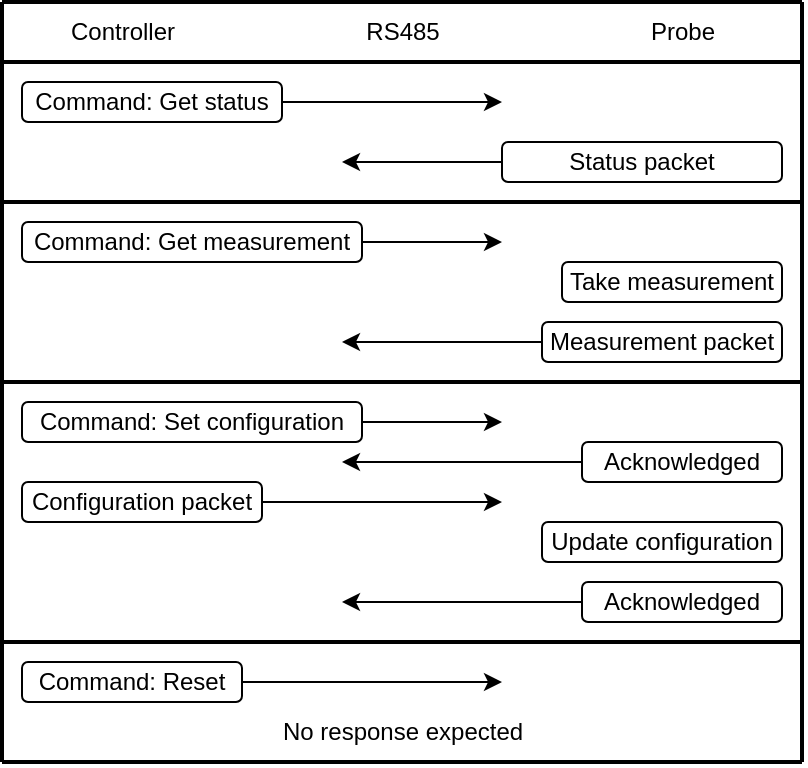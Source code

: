 <mxfile version="24.8.1">
  <diagram name="Page-1" id="bbfyLehr70U1h6D2Xa1k">
    <mxGraphModel dx="1503" dy="1630" grid="1" gridSize="10" guides="1" tooltips="1" connect="1" arrows="1" fold="1" page="1" pageScale="1" pageWidth="827" pageHeight="1169" math="0" shadow="0">
      <root>
        <mxCell id="0" />
        <mxCell id="1" parent="0" />
        <mxCell id="IVgF6WJ-nACwOQTXn6zA-2" value="Controller" style="text;html=1;align=center;verticalAlign=middle;resizable=0;points=[];autosize=1;strokeColor=none;fillColor=none;" parent="1" vertex="1">
          <mxGeometry x="20" width="80" height="30" as="geometry" />
        </mxCell>
        <mxCell id="IVgF6WJ-nACwOQTXn6zA-3" value="Probe" style="text;html=1;align=center;verticalAlign=middle;resizable=0;points=[];autosize=1;strokeColor=none;fillColor=none;" parent="1" vertex="1">
          <mxGeometry x="310" width="60" height="30" as="geometry" />
        </mxCell>
        <mxCell id="IVgF6WJ-nACwOQTXn6zA-7" style="edgeStyle=orthogonalEdgeStyle;rounded=0;orthogonalLoop=1;jettySize=auto;html=1;" parent="1" source="IVgF6WJ-nACwOQTXn6zA-6" edge="1">
          <mxGeometry relative="1" as="geometry">
            <mxPoint x="250" y="50" as="targetPoint" />
          </mxGeometry>
        </mxCell>
        <mxCell id="IVgF6WJ-nACwOQTXn6zA-6" value="Command:&amp;nbsp;&lt;span style=&quot;background-color: initial;&quot;&gt;Get status&lt;/span&gt;" style="rounded=1;whiteSpace=wrap;html=1;" parent="1" vertex="1">
          <mxGeometry x="10" y="40" width="130" height="20" as="geometry" />
        </mxCell>
        <mxCell id="IVgF6WJ-nACwOQTXn6zA-10" style="edgeStyle=orthogonalEdgeStyle;rounded=0;orthogonalLoop=1;jettySize=auto;html=1;" parent="1" source="IVgF6WJ-nACwOQTXn6zA-11" edge="1">
          <mxGeometry relative="1" as="geometry">
            <mxPoint x="170" y="80" as="targetPoint" />
          </mxGeometry>
        </mxCell>
        <mxCell id="IVgF6WJ-nACwOQTXn6zA-11" value="Status packet" style="rounded=1;whiteSpace=wrap;html=1;" parent="1" vertex="1">
          <mxGeometry x="250" y="70" width="140" height="20" as="geometry" />
        </mxCell>
        <mxCell id="IVgF6WJ-nACwOQTXn6zA-15" style="edgeStyle=orthogonalEdgeStyle;rounded=0;orthogonalLoop=1;jettySize=auto;html=1;" parent="1" source="IVgF6WJ-nACwOQTXn6zA-16" edge="1">
          <mxGeometry relative="1" as="geometry">
            <mxPoint x="250" y="120" as="targetPoint" />
          </mxGeometry>
        </mxCell>
        <mxCell id="IVgF6WJ-nACwOQTXn6zA-16" value="Command: Get measurement" style="rounded=1;whiteSpace=wrap;html=1;" parent="1" vertex="1">
          <mxGeometry x="10" y="110" width="170" height="20" as="geometry" />
        </mxCell>
        <mxCell id="IVgF6WJ-nACwOQTXn6zA-20" value="Take measurement" style="rounded=1;whiteSpace=wrap;html=1;" parent="1" vertex="1">
          <mxGeometry x="280" y="130" width="110" height="20" as="geometry" />
        </mxCell>
        <mxCell id="IVgF6WJ-nACwOQTXn6zA-21" style="edgeStyle=orthogonalEdgeStyle;rounded=0;orthogonalLoop=1;jettySize=auto;html=1;" parent="1" source="IVgF6WJ-nACwOQTXn6zA-22" edge="1">
          <mxGeometry relative="1" as="geometry">
            <mxPoint x="170" y="170" as="targetPoint" />
          </mxGeometry>
        </mxCell>
        <mxCell id="IVgF6WJ-nACwOQTXn6zA-22" value="Measurement packet" style="rounded=1;whiteSpace=wrap;html=1;" parent="1" vertex="1">
          <mxGeometry x="270" y="160" width="120" height="20" as="geometry" />
        </mxCell>
        <mxCell id="IVgF6WJ-nACwOQTXn6zA-27" style="edgeStyle=orthogonalEdgeStyle;rounded=0;orthogonalLoop=1;jettySize=auto;html=1;" parent="1" source="IVgF6WJ-nACwOQTXn6zA-28" edge="1">
          <mxGeometry relative="1" as="geometry">
            <mxPoint x="250" y="210" as="targetPoint" />
          </mxGeometry>
        </mxCell>
        <mxCell id="IVgF6WJ-nACwOQTXn6zA-28" value="Command: Set configuration" style="rounded=1;whiteSpace=wrap;html=1;" parent="1" vertex="1">
          <mxGeometry x="10" y="200" width="170" height="20" as="geometry" />
        </mxCell>
        <mxCell id="IVgF6WJ-nACwOQTXn6zA-29" style="edgeStyle=orthogonalEdgeStyle;rounded=0;orthogonalLoop=1;jettySize=auto;html=1;" parent="1" source="IVgF6WJ-nACwOQTXn6zA-30" edge="1">
          <mxGeometry relative="1" as="geometry">
            <mxPoint x="170" y="230" as="targetPoint" />
          </mxGeometry>
        </mxCell>
        <mxCell id="IVgF6WJ-nACwOQTXn6zA-30" value="A&lt;span style=&quot;background-color: initial;&quot;&gt;cknowledged&lt;/span&gt;" style="rounded=1;whiteSpace=wrap;html=1;" parent="1" vertex="1">
          <mxGeometry x="290" y="220" width="100" height="20" as="geometry" />
        </mxCell>
        <mxCell id="IVgF6WJ-nACwOQTXn6zA-31" style="edgeStyle=orthogonalEdgeStyle;rounded=0;orthogonalLoop=1;jettySize=auto;html=1;" parent="1" source="IVgF6WJ-nACwOQTXn6zA-32" edge="1">
          <mxGeometry relative="1" as="geometry">
            <mxPoint x="250" y="250" as="targetPoint" />
          </mxGeometry>
        </mxCell>
        <mxCell id="IVgF6WJ-nACwOQTXn6zA-32" value="Configuration packet" style="rounded=1;whiteSpace=wrap;html=1;" parent="1" vertex="1">
          <mxGeometry x="10" y="240" width="120" height="20" as="geometry" />
        </mxCell>
        <mxCell id="IVgF6WJ-nACwOQTXn6zA-36" value="RS485" style="text;html=1;align=center;verticalAlign=middle;resizable=0;points=[];autosize=1;strokeColor=none;fillColor=none;" parent="1" vertex="1">
          <mxGeometry x="170" width="60" height="30" as="geometry" />
        </mxCell>
        <mxCell id="IVgF6WJ-nACwOQTXn6zA-37" value="" style="endArrow=none;html=1;rounded=0;strokeWidth=2;" parent="1" edge="1">
          <mxGeometry width="50" height="50" relative="1" as="geometry">
            <mxPoint as="sourcePoint" />
            <mxPoint x="400" as="targetPoint" />
          </mxGeometry>
        </mxCell>
        <mxCell id="IVgF6WJ-nACwOQTXn6zA-43" value="Update configuration" style="rounded=1;whiteSpace=wrap;html=1;" parent="1" vertex="1">
          <mxGeometry x="270" y="260" width="120" height="20" as="geometry" />
        </mxCell>
        <mxCell id="IVgF6WJ-nACwOQTXn6zA-44" style="edgeStyle=orthogonalEdgeStyle;rounded=0;orthogonalLoop=1;jettySize=auto;html=1;" parent="1" source="IVgF6WJ-nACwOQTXn6zA-45" edge="1">
          <mxGeometry relative="1" as="geometry">
            <mxPoint x="170" y="300" as="targetPoint" />
          </mxGeometry>
        </mxCell>
        <mxCell id="IVgF6WJ-nACwOQTXn6zA-45" value="A&lt;span style=&quot;background-color: initial;&quot;&gt;cknowledged&lt;/span&gt;" style="rounded=1;whiteSpace=wrap;html=1;" parent="1" vertex="1">
          <mxGeometry x="290" y="290" width="100" height="20" as="geometry" />
        </mxCell>
        <mxCell id="IVgF6WJ-nACwOQTXn6zA-46" style="edgeStyle=orthogonalEdgeStyle;rounded=0;orthogonalLoop=1;jettySize=auto;html=1;" parent="1" source="IVgF6WJ-nACwOQTXn6zA-47" edge="1">
          <mxGeometry relative="1" as="geometry">
            <mxPoint x="250" y="340" as="targetPoint" />
          </mxGeometry>
        </mxCell>
        <mxCell id="IVgF6WJ-nACwOQTXn6zA-47" value="Command: Reset" style="rounded=1;whiteSpace=wrap;html=1;" parent="1" vertex="1">
          <mxGeometry x="10" y="330" width="110" height="20" as="geometry" />
        </mxCell>
        <mxCell id="IVgF6WJ-nACwOQTXn6zA-49" value="No response expected" style="text;html=1;align=center;verticalAlign=middle;resizable=0;points=[];autosize=1;strokeColor=none;fillColor=none;" parent="1" vertex="1">
          <mxGeometry x="130" y="350" width="140" height="30" as="geometry" />
        </mxCell>
        <mxCell id="MtZOwca3JzMNHO1TDz-U-2" value="" style="endArrow=none;html=1;rounded=0;strokeWidth=2;" edge="1" parent="1">
          <mxGeometry width="50" height="50" relative="1" as="geometry">
            <mxPoint y="30" as="sourcePoint" />
            <mxPoint x="400" y="30" as="targetPoint" />
          </mxGeometry>
        </mxCell>
        <mxCell id="MtZOwca3JzMNHO1TDz-U-3" value="" style="endArrow=none;html=1;rounded=0;strokeWidth=2;" edge="1" parent="1">
          <mxGeometry width="50" height="50" relative="1" as="geometry">
            <mxPoint y="100" as="sourcePoint" />
            <mxPoint x="400" y="100" as="targetPoint" />
          </mxGeometry>
        </mxCell>
        <mxCell id="MtZOwca3JzMNHO1TDz-U-4" value="" style="endArrow=none;html=1;rounded=0;strokeWidth=2;" edge="1" parent="1">
          <mxGeometry width="50" height="50" relative="1" as="geometry">
            <mxPoint y="190" as="sourcePoint" />
            <mxPoint x="400" y="190" as="targetPoint" />
          </mxGeometry>
        </mxCell>
        <mxCell id="MtZOwca3JzMNHO1TDz-U-5" value="" style="endArrow=none;html=1;rounded=0;strokeWidth=2;" edge="1" parent="1">
          <mxGeometry width="50" height="50" relative="1" as="geometry">
            <mxPoint y="320" as="sourcePoint" />
            <mxPoint x="400" y="320" as="targetPoint" />
          </mxGeometry>
        </mxCell>
        <mxCell id="MtZOwca3JzMNHO1TDz-U-6" value="" style="endArrow=none;html=1;rounded=0;strokeWidth=2;" edge="1" parent="1">
          <mxGeometry width="50" height="50" relative="1" as="geometry">
            <mxPoint y="380" as="sourcePoint" />
            <mxPoint x="400" y="380" as="targetPoint" />
          </mxGeometry>
        </mxCell>
        <mxCell id="MtZOwca3JzMNHO1TDz-U-7" value="" style="endArrow=none;html=1;rounded=0;strokeWidth=2;" edge="1" parent="1">
          <mxGeometry width="50" height="50" relative="1" as="geometry">
            <mxPoint x="400" as="sourcePoint" />
            <mxPoint x="400" y="380" as="targetPoint" />
          </mxGeometry>
        </mxCell>
        <mxCell id="MtZOwca3JzMNHO1TDz-U-8" value="" style="endArrow=none;html=1;rounded=0;strokeWidth=2;" edge="1" parent="1">
          <mxGeometry width="50" height="50" relative="1" as="geometry">
            <mxPoint as="sourcePoint" />
            <mxPoint y="380" as="targetPoint" />
          </mxGeometry>
        </mxCell>
      </root>
    </mxGraphModel>
  </diagram>
</mxfile>
